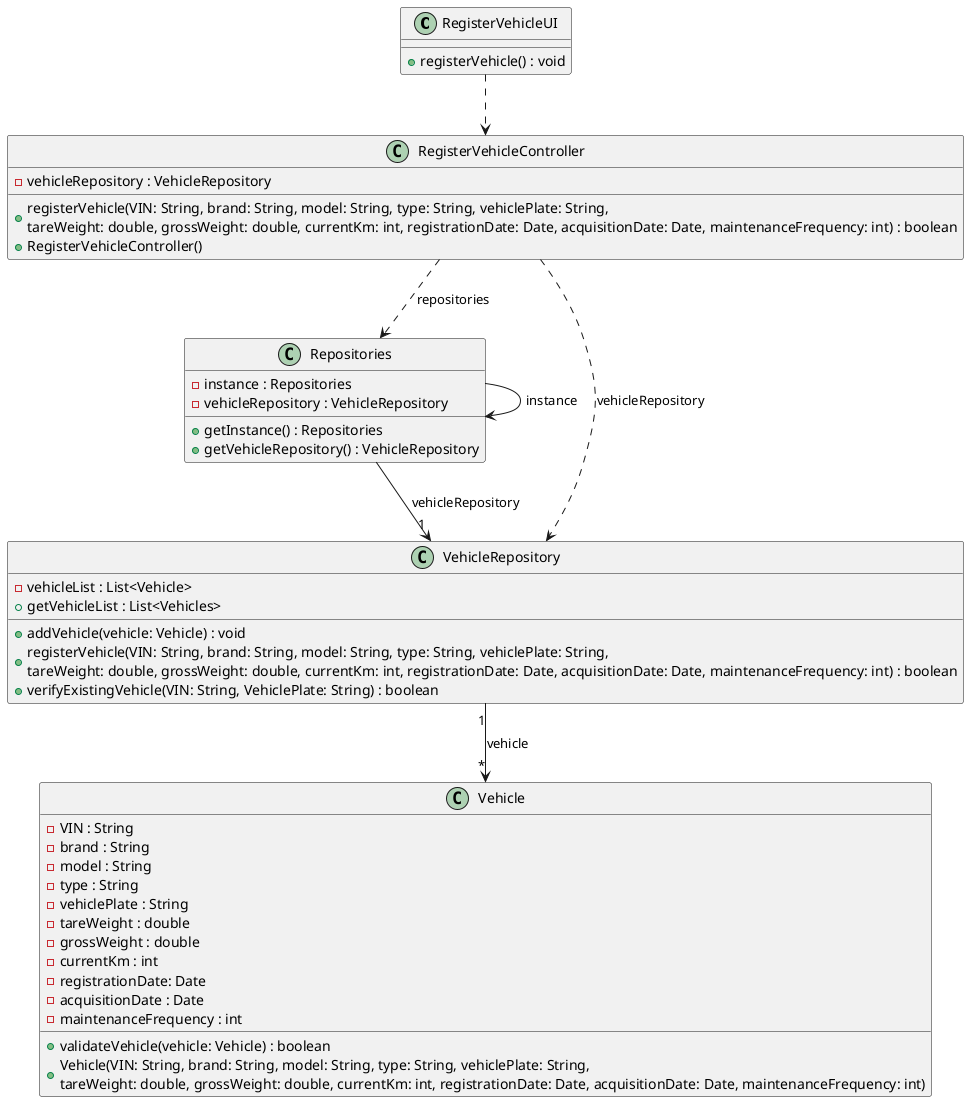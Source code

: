@startuml
skinparam shadowing false
skinparam line type polyline

'left to right direction

    class RegisterVehicleUI {
        + registerVehicle() : void
    }

    class RegisterVehicleController {
        - vehicleRepository : VehicleRepository
        + registerVehicle(VIN: String, brand: String, model: String, type: String, vehiclePlate: String, \ntareWeight: double, grossWeight: double, currentKm: int, registrationDate: Date, acquisitionDate: Date, maintenanceFrequency: int) : boolean
        + RegisterVehicleController()
    }

    class Repositories {
        - instance : Repositories
        - vehicleRepository : VehicleRepository
        + getInstance() : Repositories
        + getVehicleRepository() : VehicleRepository
    }

    class VehicleRepository {
        - vehicleList : List<Vehicle>
        + getVehicleList : List<Vehicles>
        + addVehicle(vehicle: Vehicle) : void
        + registerVehicle(VIN: String, brand: String, model: String, type: String, vehiclePlate: String, \ntareWeight: double, grossWeight: double, currentKm: int, registrationDate: Date, acquisitionDate: Date, maintenanceFrequency: int) : boolean
        + verifyExistingVehicle(VIN: String, VehiclePlate: String) : boolean
    }

    class Vehicle {
        - VIN : String
        - brand : String
        - model : String
        - type : String
        - vehiclePlate : String
        - tareWeight : double
        - grossWeight : double
        - currentKm : int
        - registrationDate: Date
        - acquisitionDate : Date
        - maintenanceFrequency : int

        + validateVehicle(vehicle: Vehicle) : boolean
        + Vehicle(VIN: String, brand: String, model: String, type: String, vehiclePlate: String, \ntareWeight: double, grossWeight: double, currentKm: int, registrationDate: Date, acquisitionDate: Date, maintenanceFrequency: int)
    }

RegisterVehicleUI ..> RegisterVehicleController
RegisterVehicleController ..> Repositories: repositories
Repositories --> Repositories: instance
RegisterVehicleController ..> VehicleRepository: vehicleRepository
Repositories --> "1"VehicleRepository: vehicleRepository
VehicleRepository "1"-->"*" Vehicle: vehicle

@enduml
